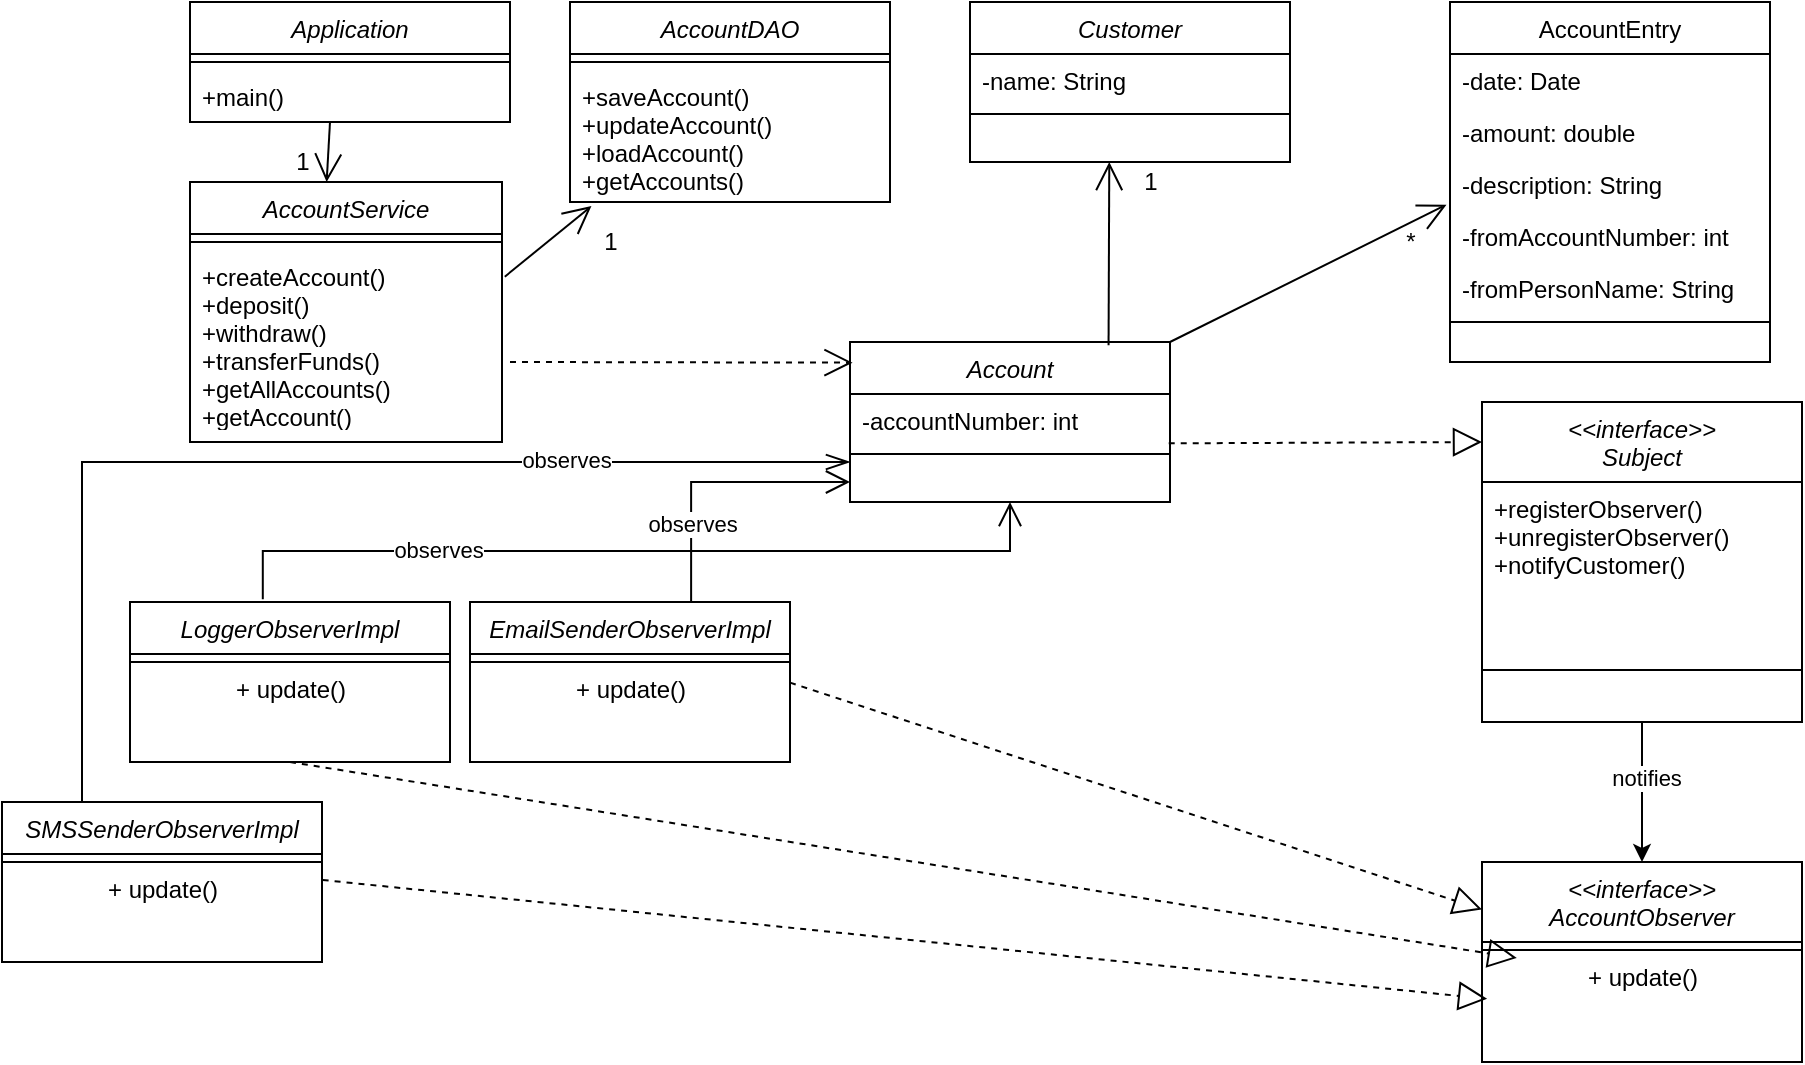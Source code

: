 <mxfile version="16.6.2" type="device"><diagram id="C5RBs43oDa-KdzZeNtuy" name="Page-1"><mxGraphModel dx="1198" dy="732" grid="1" gridSize="10" guides="1" tooltips="1" connect="1" arrows="1" fold="1" page="1" pageScale="1" pageWidth="827" pageHeight="1169" math="0" shadow="0"><root><mxCell id="WIyWlLk6GJQsqaUBKTNV-0"/><mxCell id="WIyWlLk6GJQsqaUBKTNV-1" parent="WIyWlLk6GJQsqaUBKTNV-0"/><mxCell id="NoBAienLPKg4BdrVx_d_-0" value="" style="endArrow=open;endSize=10;endFill=0;shadow=0;strokeWidth=1;rounded=0;edgeStyle=elbowEdgeStyle;elbow=vertical;exitX=0.691;exitY=-0.006;exitDx=0;exitDy=0;exitPerimeter=0;" edge="1" parent="WIyWlLk6GJQsqaUBKTNV-1" source="NoBAienLPKg4BdrVx_d_-24"><mxGeometry width="160" relative="1" as="geometry"><mxPoint x="-6" y="593" as="sourcePoint"/><mxPoint x="504" y="370" as="targetPoint"/><Array as="points"><mxPoint x="444" y="370"/></Array></mxGeometry></mxCell><mxCell id="NoBAienLPKg4BdrVx_d_-62" value="observes&lt;br&gt;" style="edgeLabel;html=1;align=center;verticalAlign=middle;resizable=0;points=[];" vertex="1" connectable="0" parent="NoBAienLPKg4BdrVx_d_-0"><mxGeometry x="-0.448" relative="1" as="geometry"><mxPoint as="offset"/></mxGeometry></mxCell><mxCell id="NoBAienLPKg4BdrVx_d_-2" value="AccountEntry" style="swimlane;fontStyle=0;align=center;verticalAlign=top;childLayout=stackLayout;horizontal=1;startSize=26;horizontalStack=0;resizeParent=1;resizeLast=0;collapsible=1;marginBottom=0;rounded=0;shadow=0;strokeWidth=1;" vertex="1" parent="WIyWlLk6GJQsqaUBKTNV-1"><mxGeometry x="804" y="130" width="160" height="180" as="geometry"><mxRectangle x="550" y="140" width="160" height="26" as="alternateBounds"/></mxGeometry></mxCell><mxCell id="NoBAienLPKg4BdrVx_d_-3" value="-date: Date" style="text;align=left;verticalAlign=top;spacingLeft=4;spacingRight=4;overflow=hidden;rotatable=0;points=[[0,0.5],[1,0.5]];portConstraint=eastwest;" vertex="1" parent="NoBAienLPKg4BdrVx_d_-2"><mxGeometry y="26" width="160" height="26" as="geometry"/></mxCell><mxCell id="NoBAienLPKg4BdrVx_d_-4" value="-amount: double" style="text;align=left;verticalAlign=top;spacingLeft=4;spacingRight=4;overflow=hidden;rotatable=0;points=[[0,0.5],[1,0.5]];portConstraint=eastwest;rounded=0;shadow=0;html=0;" vertex="1" parent="NoBAienLPKg4BdrVx_d_-2"><mxGeometry y="52" width="160" height="26" as="geometry"/></mxCell><mxCell id="NoBAienLPKg4BdrVx_d_-5" value="-description: String" style="text;align=left;verticalAlign=top;spacingLeft=4;spacingRight=4;overflow=hidden;rotatable=0;points=[[0,0.5],[1,0.5]];portConstraint=eastwest;rounded=0;shadow=0;html=0;" vertex="1" parent="NoBAienLPKg4BdrVx_d_-2"><mxGeometry y="78" width="160" height="26" as="geometry"/></mxCell><mxCell id="NoBAienLPKg4BdrVx_d_-6" value="-fromAccountNumber: int" style="text;align=left;verticalAlign=top;spacingLeft=4;spacingRight=4;overflow=hidden;rotatable=0;points=[[0,0.5],[1,0.5]];portConstraint=eastwest;rounded=0;shadow=0;html=0;" vertex="1" parent="NoBAienLPKg4BdrVx_d_-2"><mxGeometry y="104" width="160" height="26" as="geometry"/></mxCell><mxCell id="NoBAienLPKg4BdrVx_d_-7" value="-fromPersonName: String" style="text;align=left;verticalAlign=top;spacingLeft=4;spacingRight=4;overflow=hidden;rotatable=0;points=[[0,0.5],[1,0.5]];portConstraint=eastwest;rounded=0;shadow=0;html=0;" vertex="1" parent="NoBAienLPKg4BdrVx_d_-2"><mxGeometry y="130" width="160" height="26" as="geometry"/></mxCell><mxCell id="NoBAienLPKg4BdrVx_d_-8" value="" style="line;html=1;strokeWidth=1;align=left;verticalAlign=middle;spacingTop=-1;spacingLeft=3;spacingRight=3;rotatable=0;labelPosition=right;points=[];portConstraint=eastwest;" vertex="1" parent="NoBAienLPKg4BdrVx_d_-2"><mxGeometry y="156" width="160" height="8" as="geometry"/></mxCell><mxCell id="NoBAienLPKg4BdrVx_d_-9" value="Application" style="swimlane;fontStyle=2;align=center;verticalAlign=top;childLayout=stackLayout;horizontal=1;startSize=26;horizontalStack=0;resizeParent=1;resizeLast=0;collapsible=1;marginBottom=0;rounded=0;shadow=0;strokeWidth=1;" vertex="1" parent="WIyWlLk6GJQsqaUBKTNV-1"><mxGeometry x="174" y="130" width="160" height="60" as="geometry"><mxRectangle x="230" y="140" width="160" height="26" as="alternateBounds"/></mxGeometry></mxCell><mxCell id="NoBAienLPKg4BdrVx_d_-10" value="" style="line;html=1;strokeWidth=1;align=left;verticalAlign=middle;spacingTop=-1;spacingLeft=3;spacingRight=3;rotatable=0;labelPosition=right;points=[];portConstraint=eastwest;" vertex="1" parent="NoBAienLPKg4BdrVx_d_-9"><mxGeometry y="26" width="160" height="8" as="geometry"/></mxCell><mxCell id="NoBAienLPKg4BdrVx_d_-11" value="+main()" style="text;align=left;verticalAlign=top;spacingLeft=4;spacingRight=4;overflow=hidden;rotatable=0;points=[[0,0.5],[1,0.5]];portConstraint=eastwest;" vertex="1" parent="NoBAienLPKg4BdrVx_d_-9"><mxGeometry y="34" width="160" height="26" as="geometry"/></mxCell><mxCell id="NoBAienLPKg4BdrVx_d_-12" value="AccountDAO&#10;" style="swimlane;fontStyle=2;align=center;verticalAlign=top;childLayout=stackLayout;horizontal=1;startSize=26;horizontalStack=0;resizeParent=1;resizeLast=0;collapsible=1;marginBottom=0;rounded=0;shadow=0;strokeWidth=1;" vertex="1" parent="WIyWlLk6GJQsqaUBKTNV-1"><mxGeometry x="364" y="130" width="160" height="100" as="geometry"><mxRectangle x="230" y="140" width="160" height="26" as="alternateBounds"/></mxGeometry></mxCell><mxCell id="NoBAienLPKg4BdrVx_d_-13" value="" style="line;html=1;strokeWidth=1;align=left;verticalAlign=middle;spacingTop=-1;spacingLeft=3;spacingRight=3;rotatable=0;labelPosition=right;points=[];portConstraint=eastwest;" vertex="1" parent="NoBAienLPKg4BdrVx_d_-12"><mxGeometry y="26" width="160" height="8" as="geometry"/></mxCell><mxCell id="NoBAienLPKg4BdrVx_d_-14" value="+saveAccount()&#10;+updateAccount()&#10;+loadAccount()&#10;+getAccounts()" style="text;align=left;verticalAlign=top;spacingLeft=4;spacingRight=4;overflow=hidden;rotatable=0;points=[[0,0.5],[1,0.5]];portConstraint=eastwest;" vertex="1" parent="NoBAienLPKg4BdrVx_d_-12"><mxGeometry y="34" width="160" height="66" as="geometry"/></mxCell><mxCell id="NoBAienLPKg4BdrVx_d_-15" value="Customer" style="swimlane;fontStyle=2;align=center;verticalAlign=top;childLayout=stackLayout;horizontal=1;startSize=26;horizontalStack=0;resizeParent=1;resizeLast=0;collapsible=1;marginBottom=0;rounded=0;shadow=0;strokeWidth=1;" vertex="1" parent="WIyWlLk6GJQsqaUBKTNV-1"><mxGeometry x="564" y="130" width="160" height="80" as="geometry"><mxRectangle x="230" y="140" width="160" height="26" as="alternateBounds"/></mxGeometry></mxCell><mxCell id="NoBAienLPKg4BdrVx_d_-16" value="-name: String" style="text;align=left;verticalAlign=top;spacingLeft=4;spacingRight=4;overflow=hidden;rotatable=0;points=[[0,0.5],[1,0.5]];portConstraint=eastwest;" vertex="1" parent="NoBAienLPKg4BdrVx_d_-15"><mxGeometry y="26" width="160" height="26" as="geometry"/></mxCell><mxCell id="NoBAienLPKg4BdrVx_d_-17" value="" style="line;html=1;strokeWidth=1;align=left;verticalAlign=middle;spacingTop=-1;spacingLeft=3;spacingRight=3;rotatable=0;labelPosition=right;points=[];portConstraint=eastwest;" vertex="1" parent="NoBAienLPKg4BdrVx_d_-15"><mxGeometry y="52" width="160" height="8" as="geometry"/></mxCell><mxCell id="NoBAienLPKg4BdrVx_d_-18" value="Account" style="swimlane;fontStyle=2;align=center;verticalAlign=top;childLayout=stackLayout;horizontal=1;startSize=26;horizontalStack=0;resizeParent=1;resizeLast=0;collapsible=1;marginBottom=0;rounded=0;shadow=0;strokeWidth=1;" vertex="1" parent="WIyWlLk6GJQsqaUBKTNV-1"><mxGeometry x="504" y="300" width="160" height="80" as="geometry"><mxRectangle x="230" y="140" width="160" height="26" as="alternateBounds"/></mxGeometry></mxCell><mxCell id="NoBAienLPKg4BdrVx_d_-19" value="-accountNumber: int" style="text;align=left;verticalAlign=top;spacingLeft=4;spacingRight=4;overflow=hidden;rotatable=0;points=[[0,0.5],[1,0.5]];portConstraint=eastwest;" vertex="1" parent="NoBAienLPKg4BdrVx_d_-18"><mxGeometry y="26" width="160" height="26" as="geometry"/></mxCell><mxCell id="NoBAienLPKg4BdrVx_d_-20" value="" style="line;html=1;strokeWidth=1;align=left;verticalAlign=middle;spacingTop=-1;spacingLeft=3;spacingRight=3;rotatable=0;labelPosition=right;points=[];portConstraint=eastwest;" vertex="1" parent="NoBAienLPKg4BdrVx_d_-18"><mxGeometry y="52" width="160" height="8" as="geometry"/></mxCell><mxCell id="NoBAienLPKg4BdrVx_d_-21" value="AccountService&#10;" style="swimlane;fontStyle=2;align=center;verticalAlign=top;childLayout=stackLayout;horizontal=1;startSize=26;horizontalStack=0;resizeParent=1;resizeLast=0;collapsible=1;marginBottom=0;rounded=0;shadow=0;strokeWidth=1;" vertex="1" parent="WIyWlLk6GJQsqaUBKTNV-1"><mxGeometry x="174" y="220" width="156" height="130" as="geometry"><mxRectangle x="230" y="140" width="160" height="26" as="alternateBounds"/></mxGeometry></mxCell><mxCell id="NoBAienLPKg4BdrVx_d_-22" value="" style="line;html=1;strokeWidth=1;align=left;verticalAlign=middle;spacingTop=-1;spacingLeft=3;spacingRight=3;rotatable=0;labelPosition=right;points=[];portConstraint=eastwest;" vertex="1" parent="NoBAienLPKg4BdrVx_d_-21"><mxGeometry y="26" width="156" height="8" as="geometry"/></mxCell><mxCell id="NoBAienLPKg4BdrVx_d_-23" value="+createAccount()&#10;+deposit()&#10;+withdraw()&#10;+transferFunds()&#10;+getAllAccounts()&#10;+getAccount()" style="text;align=left;verticalAlign=top;spacingLeft=4;spacingRight=4;overflow=hidden;rotatable=0;points=[[0,0.5],[1,0.5]];portConstraint=eastwest;" vertex="1" parent="NoBAienLPKg4BdrVx_d_-21"><mxGeometry y="34" width="156" height="86" as="geometry"/></mxCell><mxCell id="NoBAienLPKg4BdrVx_d_-24" value="EmailSenderObserverImpl" style="swimlane;fontStyle=2;align=center;verticalAlign=top;childLayout=stackLayout;horizontal=1;startSize=26;horizontalStack=0;resizeParent=1;resizeLast=0;collapsible=1;marginBottom=0;rounded=0;shadow=0;strokeWidth=1;" vertex="1" parent="WIyWlLk6GJQsqaUBKTNV-1"><mxGeometry x="314" y="430" width="160" height="80" as="geometry"><mxRectangle x="230" y="140" width="160" height="26" as="alternateBounds"/></mxGeometry></mxCell><mxCell id="NoBAienLPKg4BdrVx_d_-25" value="" style="line;html=1;strokeWidth=1;align=left;verticalAlign=middle;spacingTop=-1;spacingLeft=3;spacingRight=3;rotatable=0;labelPosition=right;points=[];portConstraint=eastwest;" vertex="1" parent="NoBAienLPKg4BdrVx_d_-24"><mxGeometry y="26" width="160" height="8" as="geometry"/></mxCell><mxCell id="NoBAienLPKg4BdrVx_d_-56" value="+ update()" style="text;html=1;align=center;verticalAlign=middle;resizable=0;points=[];autosize=1;strokeColor=none;fillColor=none;" vertex="1" parent="NoBAienLPKg4BdrVx_d_-24"><mxGeometry y="34" width="160" height="20" as="geometry"/></mxCell><mxCell id="NoBAienLPKg4BdrVx_d_-26" value="LoggerObserverImpl" style="swimlane;fontStyle=2;align=center;verticalAlign=top;childLayout=stackLayout;horizontal=1;startSize=26;horizontalStack=0;resizeParent=1;resizeLast=0;collapsible=1;marginBottom=0;rounded=0;shadow=0;strokeWidth=1;" vertex="1" parent="WIyWlLk6GJQsqaUBKTNV-1"><mxGeometry x="144" y="430" width="160" height="80" as="geometry"><mxRectangle x="230" y="140" width="160" height="26" as="alternateBounds"/></mxGeometry></mxCell><mxCell id="NoBAienLPKg4BdrVx_d_-27" value="" style="line;html=1;strokeWidth=1;align=left;verticalAlign=middle;spacingTop=-1;spacingLeft=3;spacingRight=3;rotatable=0;labelPosition=right;points=[];portConstraint=eastwest;" vertex="1" parent="NoBAienLPKg4BdrVx_d_-26"><mxGeometry y="26" width="160" height="8" as="geometry"/></mxCell><mxCell id="NoBAienLPKg4BdrVx_d_-58" value="+ update()" style="text;html=1;align=center;verticalAlign=middle;resizable=0;points=[];autosize=1;strokeColor=none;fillColor=none;" vertex="1" parent="NoBAienLPKg4BdrVx_d_-26"><mxGeometry y="34" width="160" height="20" as="geometry"/></mxCell><mxCell id="NoBAienLPKg4BdrVx_d_-38" value="" style="endArrow=open;endSize=12;dashed=1;html=1;rounded=0;entryX=0.008;entryY=0.129;entryDx=0;entryDy=0;entryPerimeter=0;" edge="1" parent="WIyWlLk6GJQsqaUBKTNV-1" target="NoBAienLPKg4BdrVx_d_-18"><mxGeometry width="160" relative="1" as="geometry"><mxPoint x="334" y="310" as="sourcePoint"/><mxPoint x="564" y="520" as="targetPoint"/><Array as="points"/></mxGeometry></mxCell><mxCell id="NoBAienLPKg4BdrVx_d_-43" value="" style="endArrow=open;endFill=1;endSize=12;html=1;rounded=0;entryX=0.438;entryY=0;entryDx=0;entryDy=0;entryPerimeter=0;" edge="1" parent="WIyWlLk6GJQsqaUBKTNV-1" target="NoBAienLPKg4BdrVx_d_-21"><mxGeometry width="160" relative="1" as="geometry"><mxPoint x="244" y="190" as="sourcePoint"/><mxPoint x="404" y="190" as="targetPoint"/></mxGeometry></mxCell><mxCell id="NoBAienLPKg4BdrVx_d_-44" value="" style="endArrow=open;endFill=1;endSize=12;html=1;rounded=0;entryX=0.067;entryY=1.031;entryDx=0;entryDy=0;entryPerimeter=0;exitX=1.009;exitY=0.155;exitDx=0;exitDy=0;exitPerimeter=0;" edge="1" parent="WIyWlLk6GJQsqaUBKTNV-1" source="NoBAienLPKg4BdrVx_d_-23" target="NoBAienLPKg4BdrVx_d_-14"><mxGeometry width="160" relative="1" as="geometry"><mxPoint x="434" y="180" as="sourcePoint"/><mxPoint x="434.08" y="230" as="targetPoint"/></mxGeometry></mxCell><mxCell id="NoBAienLPKg4BdrVx_d_-45" value="" style="endArrow=open;endFill=1;endSize=12;html=1;rounded=0;entryX=0.067;entryY=1.031;entryDx=0;entryDy=0;entryPerimeter=0;exitX=0.808;exitY=0.021;exitDx=0;exitDy=0;exitPerimeter=0;" edge="1" parent="WIyWlLk6GJQsqaUBKTNV-1" source="NoBAienLPKg4BdrVx_d_-18"><mxGeometry width="160" relative="1" as="geometry"><mxPoint x="594.36" y="269.93" as="sourcePoint"/><mxPoint x="633.64" y="209.996" as="targetPoint"/></mxGeometry></mxCell><mxCell id="NoBAienLPKg4BdrVx_d_-46" value="" style="endArrow=open;endFill=1;endSize=12;html=1;rounded=0;entryX=-0.011;entryY=0.898;entryDx=0;entryDy=0;entryPerimeter=0;" edge="1" parent="WIyWlLk6GJQsqaUBKTNV-1" target="NoBAienLPKg4BdrVx_d_-5"><mxGeometry width="160" relative="1" as="geometry"><mxPoint x="664" y="300" as="sourcePoint"/><mxPoint x="643.64" y="219.996" as="targetPoint"/></mxGeometry></mxCell><mxCell id="NoBAienLPKg4BdrVx_d_-47" value="*" style="text;html=1;align=center;verticalAlign=middle;resizable=0;points=[];autosize=1;strokeColor=none;fillColor=none;" vertex="1" parent="WIyWlLk6GJQsqaUBKTNV-1"><mxGeometry x="774" y="240" width="20" height="20" as="geometry"/></mxCell><mxCell id="NoBAienLPKg4BdrVx_d_-48" value="1" style="text;html=1;align=center;verticalAlign=middle;resizable=0;points=[];autosize=1;strokeColor=none;fillColor=none;" vertex="1" parent="WIyWlLk6GJQsqaUBKTNV-1"><mxGeometry x="644" y="210" width="20" height="20" as="geometry"/></mxCell><mxCell id="NoBAienLPKg4BdrVx_d_-49" value="1" style="text;html=1;align=center;verticalAlign=middle;resizable=0;points=[];autosize=1;strokeColor=none;fillColor=none;" vertex="1" parent="WIyWlLk6GJQsqaUBKTNV-1"><mxGeometry x="374" y="240" width="20" height="20" as="geometry"/></mxCell><mxCell id="NoBAienLPKg4BdrVx_d_-50" value="1" style="text;html=1;align=center;verticalAlign=middle;resizable=0;points=[];autosize=1;strokeColor=none;fillColor=none;" vertex="1" parent="WIyWlLk6GJQsqaUBKTNV-1"><mxGeometry x="220" y="200" width="20" height="20" as="geometry"/></mxCell><mxCell id="NoBAienLPKg4BdrVx_d_-51" value="SMSSenderObserverImpl" style="swimlane;fontStyle=2;align=center;verticalAlign=top;childLayout=stackLayout;horizontal=1;startSize=26;horizontalStack=0;resizeParent=1;resizeLast=0;collapsible=1;marginBottom=0;rounded=0;shadow=0;strokeWidth=1;" vertex="1" parent="WIyWlLk6GJQsqaUBKTNV-1"><mxGeometry x="80" y="530" width="160" height="80" as="geometry"><mxRectangle x="230" y="140" width="160" height="26" as="alternateBounds"/></mxGeometry></mxCell><mxCell id="NoBAienLPKg4BdrVx_d_-52" value="" style="line;html=1;strokeWidth=1;align=left;verticalAlign=middle;spacingTop=-1;spacingLeft=3;spacingRight=3;rotatable=0;labelPosition=right;points=[];portConstraint=eastwest;" vertex="1" parent="NoBAienLPKg4BdrVx_d_-51"><mxGeometry y="26" width="160" height="8" as="geometry"/></mxCell><mxCell id="NoBAienLPKg4BdrVx_d_-59" value="+ update()" style="text;html=1;align=center;verticalAlign=middle;resizable=0;points=[];autosize=1;strokeColor=none;fillColor=none;" vertex="1" parent="NoBAienLPKg4BdrVx_d_-51"><mxGeometry y="34" width="160" height="20" as="geometry"/></mxCell><mxCell id="NoBAienLPKg4BdrVx_d_-53" value="" style="endArrow=openThin;endSize=10;endFill=0;shadow=0;strokeWidth=1;rounded=0;edgeStyle=elbowEdgeStyle;elbow=vertical;exitX=0.25;exitY=0;exitDx=0;exitDy=0;entryX=0;entryY=0.75;entryDx=0;entryDy=0;" edge="1" parent="WIyWlLk6GJQsqaUBKTNV-1" source="NoBAienLPKg4BdrVx_d_-51" target="NoBAienLPKg4BdrVx_d_-18"><mxGeometry width="160" relative="1" as="geometry"><mxPoint x="436" y="436" as="sourcePoint"/><mxPoint x="500" y="360" as="targetPoint"/><Array as="points"><mxPoint x="300" y="360"/><mxPoint x="440" y="360"/><mxPoint x="380" y="400"/><mxPoint x="260" y="400"/><mxPoint x="440" y="380"/><mxPoint x="350" y="400"/><mxPoint x="310" y="340"/></Array></mxGeometry></mxCell><mxCell id="NoBAienLPKg4BdrVx_d_-61" value="observes" style="edgeLabel;html=1;align=center;verticalAlign=middle;resizable=0;points=[];" vertex="1" connectable="0" parent="NoBAienLPKg4BdrVx_d_-53"><mxGeometry x="0.487" y="1" relative="1" as="geometry"><mxPoint as="offset"/></mxGeometry></mxCell><mxCell id="NoBAienLPKg4BdrVx_d_-57" value="" style="endArrow=open;endSize=10;endFill=0;shadow=0;strokeWidth=1;rounded=0;edgeStyle=elbowEdgeStyle;elbow=vertical;exitX=0.415;exitY=-0.017;exitDx=0;exitDy=0;exitPerimeter=0;entryX=0.5;entryY=1;entryDx=0;entryDy=0;" edge="1" parent="WIyWlLk6GJQsqaUBKTNV-1" source="NoBAienLPKg4BdrVx_d_-26" target="NoBAienLPKg4BdrVx_d_-18"><mxGeometry width="160" relative="1" as="geometry"><mxPoint x="210" y="420" as="sourcePoint"/><mxPoint x="524" y="390" as="targetPoint"/><Array as="points"/></mxGeometry></mxCell><mxCell id="NoBAienLPKg4BdrVx_d_-60" value="observes&lt;br&gt;" style="edgeLabel;html=1;align=center;verticalAlign=middle;resizable=0;points=[];" vertex="1" connectable="0" parent="NoBAienLPKg4BdrVx_d_-57"><mxGeometry x="-0.471" y="1" relative="1" as="geometry"><mxPoint as="offset"/></mxGeometry></mxCell><mxCell id="NoBAienLPKg4BdrVx_d_-75" style="edgeStyle=orthogonalEdgeStyle;rounded=0;orthogonalLoop=1;jettySize=auto;html=1;exitX=0.5;exitY=1;exitDx=0;exitDy=0;" edge="1" parent="WIyWlLk6GJQsqaUBKTNV-1" source="NoBAienLPKg4BdrVx_d_-63" target="NoBAienLPKg4BdrVx_d_-67"><mxGeometry relative="1" as="geometry"/></mxCell><mxCell id="NoBAienLPKg4BdrVx_d_-76" value="notifies" style="edgeLabel;html=1;align=center;verticalAlign=middle;resizable=0;points=[];" vertex="1" connectable="0" parent="NoBAienLPKg4BdrVx_d_-75"><mxGeometry x="-0.217" y="2" relative="1" as="geometry"><mxPoint as="offset"/></mxGeometry></mxCell><mxCell id="NoBAienLPKg4BdrVx_d_-63" value="&lt;&lt;interface&gt;&gt;&#10;Subject" style="swimlane;fontStyle=2;align=center;verticalAlign=top;childLayout=stackLayout;horizontal=1;startSize=40;horizontalStack=0;resizeParent=1;resizeLast=0;collapsible=1;marginBottom=0;rounded=0;shadow=0;strokeWidth=1;" vertex="1" parent="WIyWlLk6GJQsqaUBKTNV-1"><mxGeometry x="820" y="330" width="160" height="160" as="geometry"><mxRectangle x="230" y="140" width="160" height="26" as="alternateBounds"/></mxGeometry></mxCell><mxCell id="NoBAienLPKg4BdrVx_d_-64" value="+registerObserver()&#10;+unregisterObserver()&#10;+notifyCustomer()" style="text;align=left;verticalAlign=top;spacingLeft=4;spacingRight=4;overflow=hidden;rotatable=0;points=[[0,0.5],[1,0.5]];portConstraint=eastwest;" vertex="1" parent="NoBAienLPKg4BdrVx_d_-63"><mxGeometry y="40" width="160" height="90" as="geometry"/></mxCell><mxCell id="NoBAienLPKg4BdrVx_d_-65" value="" style="line;html=1;strokeWidth=1;align=left;verticalAlign=middle;spacingTop=-1;spacingLeft=3;spacingRight=3;rotatable=0;labelPosition=right;points=[];portConstraint=eastwest;" vertex="1" parent="NoBAienLPKg4BdrVx_d_-63"><mxGeometry y="130" width="160" height="8" as="geometry"/></mxCell><mxCell id="NoBAienLPKg4BdrVx_d_-66" value="" style="endArrow=block;dashed=1;endFill=0;endSize=12;html=1;rounded=0;exitX=0.996;exitY=0.949;exitDx=0;exitDy=0;exitPerimeter=0;" edge="1" parent="WIyWlLk6GJQsqaUBKTNV-1" source="NoBAienLPKg4BdrVx_d_-19"><mxGeometry width="160" relative="1" as="geometry"><mxPoint x="670" y="350" as="sourcePoint"/><mxPoint x="820" y="350" as="targetPoint"/></mxGeometry></mxCell><mxCell id="NoBAienLPKg4BdrVx_d_-67" value="&lt;&lt;interface&gt;&gt;&#10;AccountObserver" style="swimlane;fontStyle=2;align=center;verticalAlign=top;childLayout=stackLayout;horizontal=1;startSize=40;horizontalStack=0;resizeParent=1;resizeLast=0;collapsible=1;marginBottom=0;rounded=0;shadow=0;strokeWidth=1;" vertex="1" parent="WIyWlLk6GJQsqaUBKTNV-1"><mxGeometry x="820" y="560" width="160" height="100" as="geometry"><mxRectangle x="230" y="140" width="160" height="26" as="alternateBounds"/></mxGeometry></mxCell><mxCell id="NoBAienLPKg4BdrVx_d_-68" value="" style="line;html=1;strokeWidth=1;align=left;verticalAlign=middle;spacingTop=-1;spacingLeft=3;spacingRight=3;rotatable=0;labelPosition=right;points=[];portConstraint=eastwest;" vertex="1" parent="NoBAienLPKg4BdrVx_d_-67"><mxGeometry y="40" width="160" height="8" as="geometry"/></mxCell><mxCell id="NoBAienLPKg4BdrVx_d_-69" value="+ update()" style="text;html=1;align=center;verticalAlign=middle;resizable=0;points=[];autosize=1;strokeColor=none;fillColor=none;" vertex="1" parent="NoBAienLPKg4BdrVx_d_-67"><mxGeometry y="48" width="160" height="20" as="geometry"/></mxCell><mxCell id="NoBAienLPKg4BdrVx_d_-70" value="" style="endArrow=block;dashed=1;endFill=0;endSize=12;html=1;rounded=0;exitX=0.996;exitY=0.949;exitDx=0;exitDy=0;exitPerimeter=0;" edge="1" parent="WIyWlLk6GJQsqaUBKTNV-1" target="NoBAienLPKg4BdrVx_d_-67"><mxGeometry width="160" relative="1" as="geometry"><mxPoint x="474.0" y="470.334" as="sourcePoint"/><mxPoint x="630.64" y="469.66" as="targetPoint"/></mxGeometry></mxCell><mxCell id="NoBAienLPKg4BdrVx_d_-71" value="" style="endArrow=block;dashed=1;endFill=0;endSize=12;html=1;rounded=0;exitX=0.5;exitY=1;exitDx=0;exitDy=0;" edge="1" parent="WIyWlLk6GJQsqaUBKTNV-1" source="NoBAienLPKg4BdrVx_d_-26" target="NoBAienLPKg4BdrVx_d_-69"><mxGeometry width="160" relative="1" as="geometry"><mxPoint x="257.0" y="530.674" as="sourcePoint"/><mxPoint x="413.64" y="530" as="targetPoint"/></mxGeometry></mxCell><mxCell id="NoBAienLPKg4BdrVx_d_-72" value="" style="endArrow=block;dashed=1;endFill=0;endSize=12;html=1;rounded=0;exitX=1.002;exitY=0.25;exitDx=0;exitDy=0;exitPerimeter=0;entryX=0.016;entryY=1.021;entryDx=0;entryDy=0;entryPerimeter=0;" edge="1" parent="WIyWlLk6GJQsqaUBKTNV-1" source="NoBAienLPKg4BdrVx_d_-59" target="NoBAienLPKg4BdrVx_d_-69"><mxGeometry width="160" relative="1" as="geometry"><mxPoint x="317.36" y="550.674" as="sourcePoint"/><mxPoint x="474" y="550" as="targetPoint"/><Array as="points"/></mxGeometry></mxCell></root></mxGraphModel></diagram></mxfile>